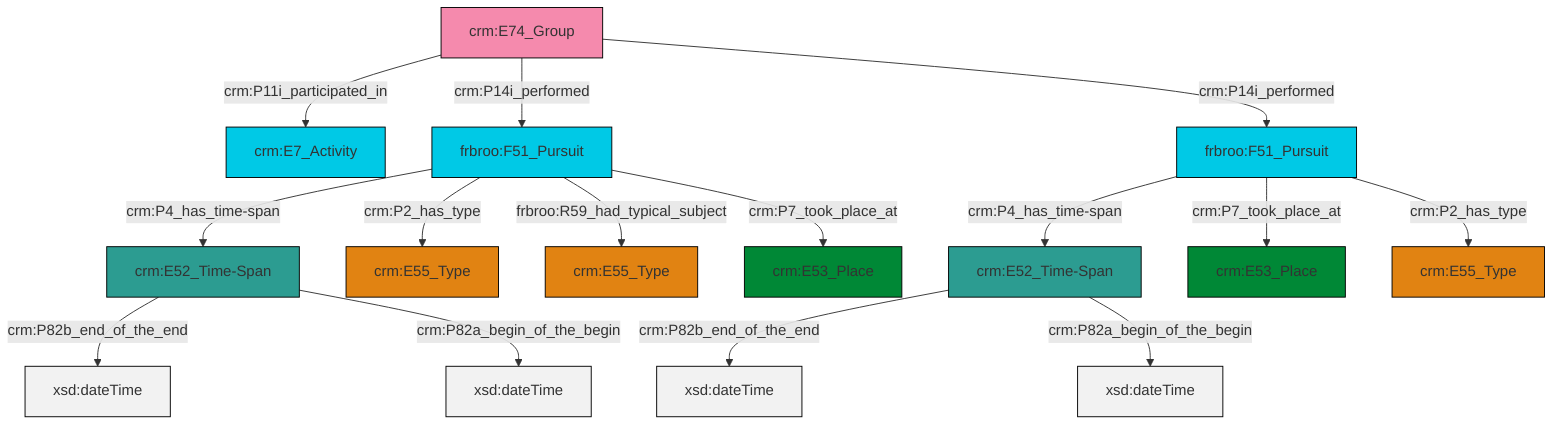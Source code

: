graph TD
classDef Literal fill:#f2f2f2,stroke:#000000;
classDef CRM_Entity fill:#FFFFFF,stroke:#000000;
classDef Temporal_Entity fill:#00C9E6, stroke:#000000;
classDef Type fill:#E18312, stroke:#000000;
classDef Time-Span fill:#2C9C91, stroke:#000000;
classDef Appellation fill:#FFEB7F, stroke:#000000;
classDef Place fill:#008836, stroke:#000000;
classDef Persistent_Item fill:#B266B2, stroke:#000000;
classDef Conceptual_Object fill:#FFD700, stroke:#000000;
classDef Physical_Thing fill:#D2B48C, stroke:#000000;
classDef Actor fill:#f58aad, stroke:#000000;
classDef PC_Classes fill:#4ce600, stroke:#000000;
classDef Multi fill:#cccccc,stroke:#000000;

0["crm:E52_Time-Span"]:::Time-Span -->|crm:P82b_end_of_the_end| 1[xsd:dateTime]:::Literal
2["frbroo:F51_Pursuit"]:::Temporal_Entity -->|crm:P4_has_time-span| 3["crm:E52_Time-Span"]:::Time-Span
8["frbroo:F51_Pursuit"]:::Temporal_Entity -->|crm:P4_has_time-span| 0["crm:E52_Time-Span"]:::Time-Span
10["crm:E74_Group"]:::Actor -->|crm:P11i_participated_in| 4["crm:E7_Activity"]:::Temporal_Entity
0["crm:E52_Time-Span"]:::Time-Span -->|crm:P82a_begin_of_the_begin| 12[xsd:dateTime]:::Literal
8["frbroo:F51_Pursuit"]:::Temporal_Entity -->|crm:P2_has_type| 6["crm:E55_Type"]:::Type
3["crm:E52_Time-Span"]:::Time-Span -->|crm:P82b_end_of_the_end| 18[xsd:dateTime]:::Literal
10["crm:E74_Group"]:::Actor -->|crm:P14i_performed| 8["frbroo:F51_Pursuit"]:::Temporal_Entity
2["frbroo:F51_Pursuit"]:::Temporal_Entity -->|crm:P7_took_place_at| 16["crm:E53_Place"]:::Place
8["frbroo:F51_Pursuit"]:::Temporal_Entity -->|frbroo:R59_had_typical_subject| 19["crm:E55_Type"]:::Type
8["frbroo:F51_Pursuit"]:::Temporal_Entity -->|crm:P7_took_place_at| 20["crm:E53_Place"]:::Place
2["frbroo:F51_Pursuit"]:::Temporal_Entity -->|crm:P2_has_type| 13["crm:E55_Type"]:::Type
10["crm:E74_Group"]:::Actor -->|crm:P14i_performed| 2["frbroo:F51_Pursuit"]:::Temporal_Entity
3["crm:E52_Time-Span"]:::Time-Span -->|crm:P82a_begin_of_the_begin| 26[xsd:dateTime]:::Literal